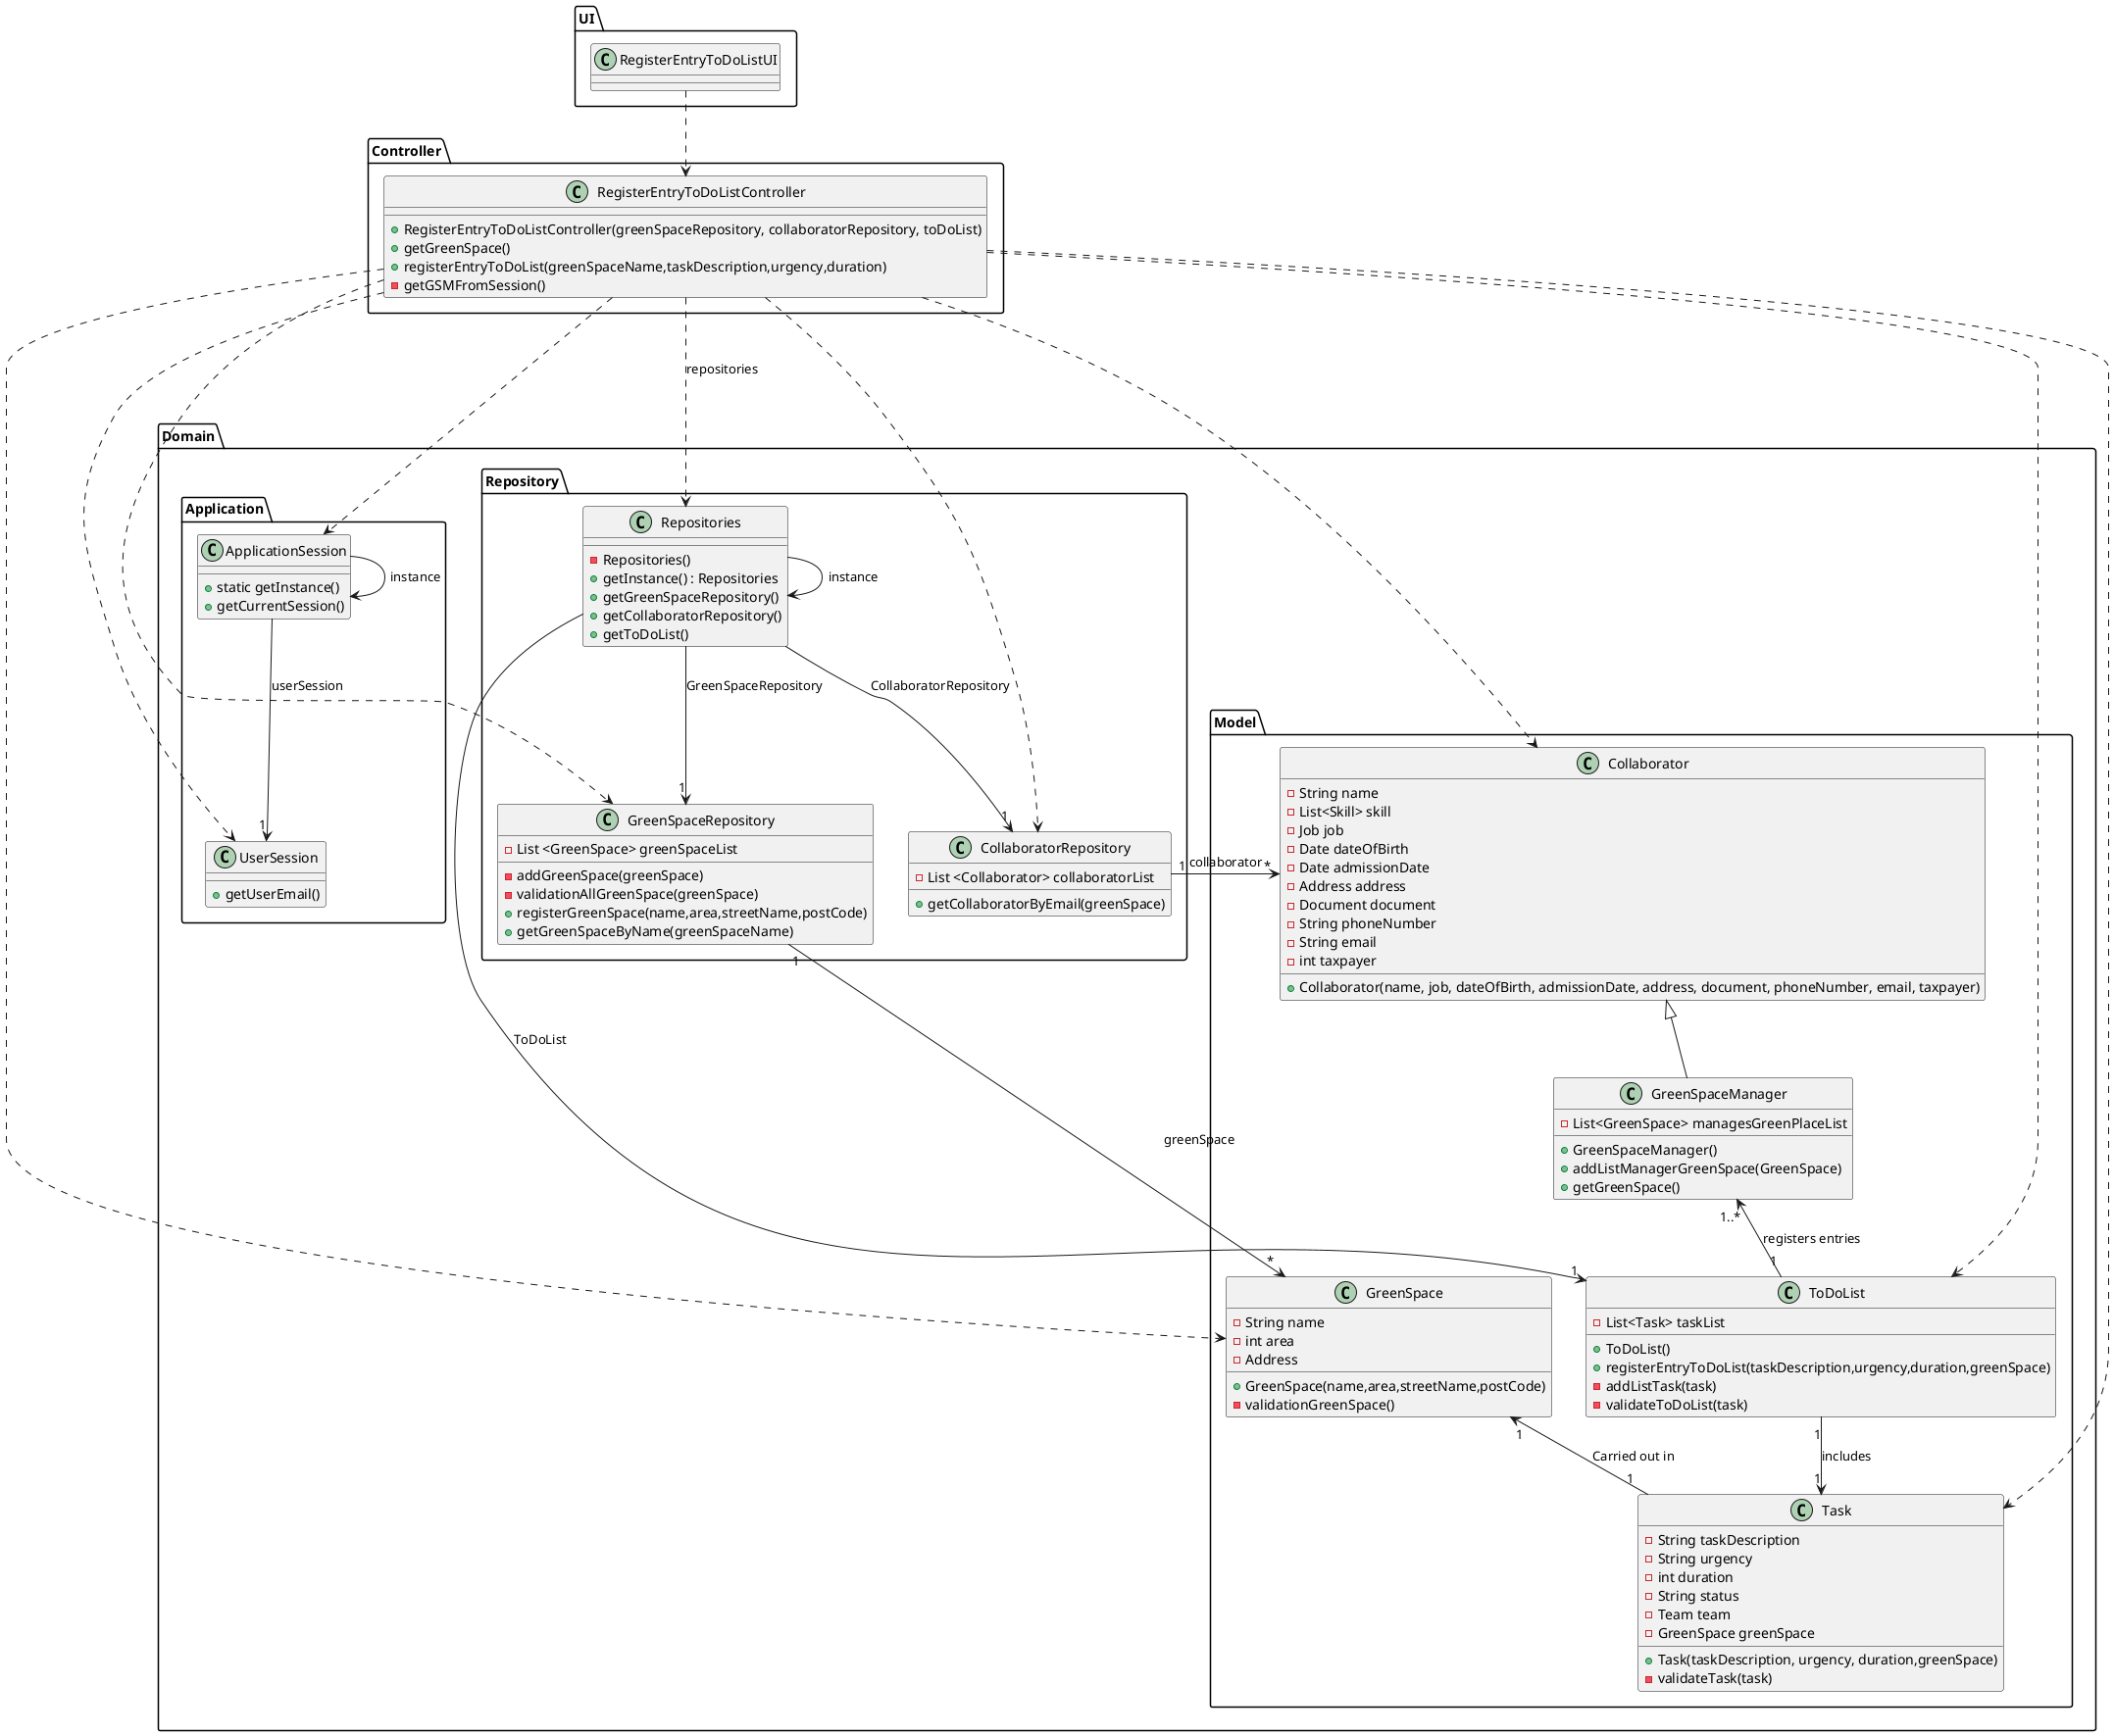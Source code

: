 @startuml
'skinparam monochrome true
skinparam packageStyle rectangle
skinparam shadowing false
skinparam linetype orto

skinparam classAttributeIconSize "1"

package "UI" <<Folder>> {
    class RegisterEntryToDoListUI {
    }
}


package "Controller" <<Folder>> {

    class RegisterEntryToDoListController {
        + RegisterEntryToDoListController(greenSpaceRepository, collaboratorRepository, toDoList)
        + getGreenSpace()
        + registerEntryToDoList(greenSpaceName,taskDescription,urgency,duration)
        - getGSMFromSession()
    }

}

'left to right direction
package "Domain" <<Folder>> {

    package "Domain.Application" <<Folder>> {

        class ApplicationSession
        {
            + static getInstance()
            + getCurrentSession()
        }

        class UserSession
        {
            + getUserEmail()
        }
    }

    package "Domain.Model" <<Folder>> {

        class GreenSpace {
            - String name
            - int area
            - Address

            + GreenSpace(name,area,streetName,postCode)
            - validationGreenSpace()
        }

        class Collaborator {
                -String name
                -List<Skill> skill
                -Job job
                -Date dateOfBirth
                -Date admissionDate
                -Address address
                -Document document
                -String phoneNumber
                -String email
                -int taxpayer

                + Collaborator(name, job, dateOfBirth, admissionDate, address, document, phoneNumber, email, taxpayer)
        }

        class Task {
            - String taskDescription
            - String urgency
            - int duration
            - String status
            - Team team
            - GreenSpace greenSpace

            + Task(taskDescription, urgency, duration,greenSpace)
            - validateTask(task)
        }

        class GreenSpaceManager {
            - List<GreenSpace> managesGreenPlaceList

            + GreenSpaceManager()
            + addListManagerGreenSpace(GreenSpace)
            + getGreenSpace()
        }

        class ToDoList{
            - List<Task> taskList

            + ToDoList()
            + registerEntryToDoList(taskDescription,urgency,duration,greenSpace)
            - addListTask(task)
            - validateToDoList(task)
        }

    }

    package "Domain.Repository" <<Folder>> {

        class Repositories {

            - Repositories()
            + getInstance() : Repositories
            + getGreenSpaceRepository()
            + getCollaboratorRepository()
            + getToDoList()
        }

        class CollaboratorRepository {
            - List <Collaborator> collaboratorList

            + getCollaboratorByEmail(greenSpace)
        }

        class GreenSpaceRepository {
            - List <GreenSpace> greenSpaceList

            - addGreenSpace(greenSpace)
            - validationAllGreenSpace(greenSpace)
            + registerGreenSpace(name,area,streetName,postCode)
            + getGreenSpaceByName(greenSpaceName)
        }
    }
}

'-------------------Instance-------------------
Repositories -> Repositories : instance
ApplicationSession -> ApplicationSession : instance

'-------------------UI-------------------
RegisterEntryToDoListUI ..> RegisterEntryToDoListController

'-------------------Controller-------------------
RegisterEntryToDoListController ...> Repositories : repositories
RegisterEntryToDoListController ...> ApplicationSession
RegisterEntryToDoListController ...> UserSession
RegisterEntryToDoListController ...> GreenSpaceRepository
RegisterEntryToDoListController ...> CollaboratorRepository
RegisterEntryToDoListController ...> Collaborator
RegisterEntryToDoListController ...> GreenSpace
RegisterEntryToDoListController ...> ToDoList
RegisterEntryToDoListController ...> Task

'-------------------ApplicationSession-------------------
ApplicationSession --> "1" UserSession : userSession

'-------------------Repositories-------------------
Repositories --> "1" GreenSpaceRepository : GreenSpaceRepository
Repositories --> "1" CollaboratorRepository : CollaboratorRepository
Repositories --> "1" ToDoList : ToDoList

'-------------------CollaboratorRepository-------------------
CollaboratorRepository "1"  -> "*" Collaborator : collaborator

'-------------------GreenSpaceRepository-------------------
GreenSpaceRepository "1" -> "*" GreenSpace : greenSpace

'-------------------Collaborator-------------------
Collaborator <|-- GreenSpaceManager

'-------------------Green Space Manager-------------------
GreenSpaceManager "1..*" <-- "1" ToDoList : registers entries

'-------------------GreenSpace-------------------
GreenSpace "1" <-- "1" Task : Carried out in

'-------------------ToDoList-------------------
ToDoList "1" --> "1" Task : includes

@enduml